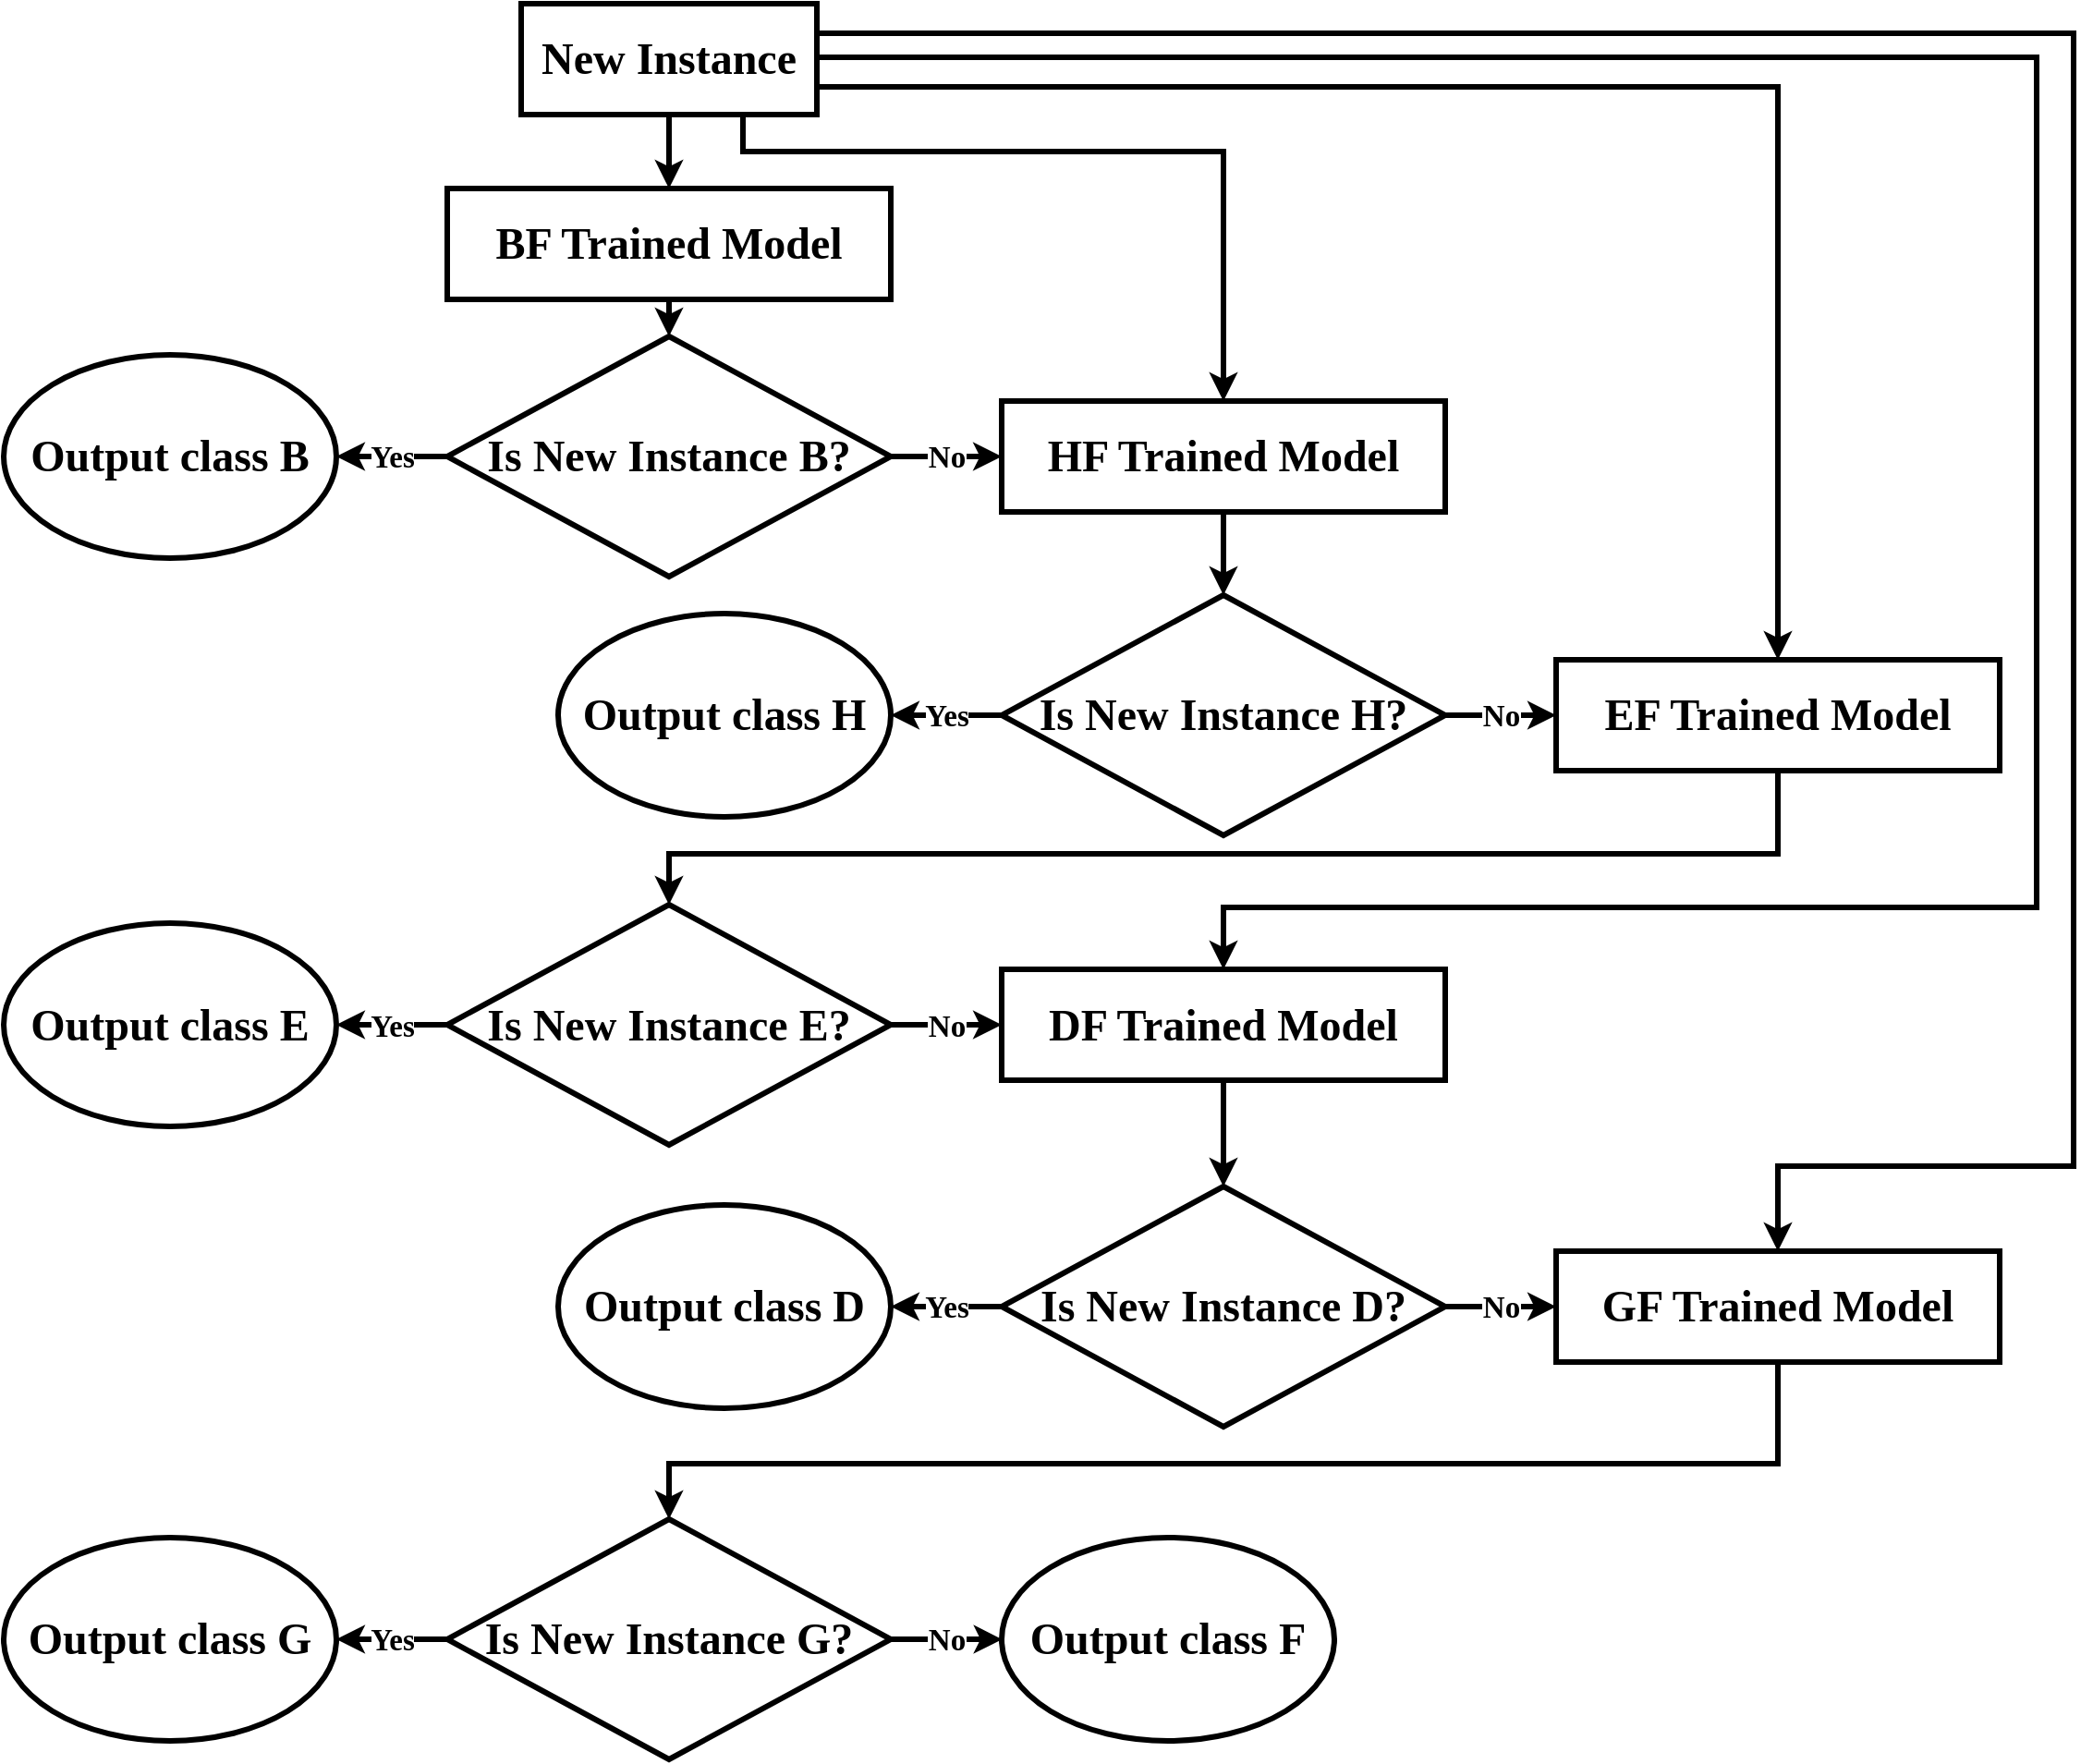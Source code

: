 <mxfile version="10.8.9" type="device"><diagram id="0d6g_CiXjt_Ojf0Guy9M" name="Page-1"><mxGraphModel dx="1412" dy="2026" grid="1" gridSize="10" guides="1" tooltips="1" connect="1" arrows="1" fold="1" page="1" pageScale="1" pageWidth="850" pageHeight="1100" math="0" shadow="0"><root><mxCell id="0"/><mxCell id="1" parent="0"/><mxCell id="7xRctPpUuuwP4QkDb6D5-7" style="edgeStyle=orthogonalEdgeStyle;rounded=0;orthogonalLoop=1;jettySize=auto;html=1;exitX=0.5;exitY=1;exitDx=0;exitDy=0;entryX=0.5;entryY=0;entryDx=0;entryDy=0;strokeWidth=3;" edge="1" parent="1" source="7xRctPpUuuwP4QkDb6D5-1" target="7xRctPpUuuwP4QkDb6D5-4"><mxGeometry relative="1" as="geometry"/></mxCell><mxCell id="7xRctPpUuuwP4QkDb6D5-1" value="&lt;h1&gt;&lt;font face=&quot;Times New Roman&quot;&gt;BF Trained Model&lt;/font&gt;&lt;/h1&gt;" style="rounded=0;whiteSpace=wrap;html=1;strokeWidth=3;" vertex="1" parent="1"><mxGeometry x="280" y="100" width="240" height="60" as="geometry"/></mxCell><mxCell id="7xRctPpUuuwP4QkDb6D5-8" style="edgeStyle=orthogonalEdgeStyle;rounded=0;orthogonalLoop=1;jettySize=auto;html=1;exitX=0.5;exitY=1;exitDx=0;exitDy=0;entryX=0.5;entryY=0;entryDx=0;entryDy=0;strokeWidth=3;" edge="1" parent="1" source="7xRctPpUuuwP4QkDb6D5-2" target="7xRctPpUuuwP4QkDb6D5-1"><mxGeometry relative="1" as="geometry"/></mxCell><mxCell id="7xRctPpUuuwP4QkDb6D5-42" style="edgeStyle=orthogonalEdgeStyle;rounded=0;orthogonalLoop=1;jettySize=auto;html=1;exitX=0.75;exitY=1;exitDx=0;exitDy=0;strokeWidth=3;" edge="1" parent="1" source="7xRctPpUuuwP4QkDb6D5-2" target="7xRctPpUuuwP4QkDb6D5-9"><mxGeometry relative="1" as="geometry"><Array as="points"><mxPoint x="440" y="80"/><mxPoint x="700" y="80"/></Array></mxGeometry></mxCell><mxCell id="7xRctPpUuuwP4QkDb6D5-43" style="edgeStyle=orthogonalEdgeStyle;rounded=0;orthogonalLoop=1;jettySize=auto;html=1;exitX=1;exitY=0.75;exitDx=0;exitDy=0;entryX=0.5;entryY=0;entryDx=0;entryDy=0;strokeWidth=3;" edge="1" parent="1" source="7xRctPpUuuwP4QkDb6D5-2" target="7xRctPpUuuwP4QkDb6D5-16"><mxGeometry relative="1" as="geometry"/></mxCell><mxCell id="7xRctPpUuuwP4QkDb6D5-44" style="edgeStyle=orthogonalEdgeStyle;rounded=0;orthogonalLoop=1;jettySize=auto;html=1;exitX=1;exitY=0.5;exitDx=0;exitDy=0;entryX=0.5;entryY=0;entryDx=0;entryDy=0;strokeWidth=3;" edge="1" parent="1" source="7xRctPpUuuwP4QkDb6D5-2" target="7xRctPpUuuwP4QkDb6D5-23"><mxGeometry relative="1" as="geometry"><Array as="points"><mxPoint x="1140" y="29"/><mxPoint x="1140" y="489"/><mxPoint x="700" y="489"/></Array></mxGeometry></mxCell><mxCell id="7xRctPpUuuwP4QkDb6D5-45" style="edgeStyle=orthogonalEdgeStyle;rounded=0;orthogonalLoop=1;jettySize=auto;html=1;exitX=1;exitY=0.25;exitDx=0;exitDy=0;entryX=0.5;entryY=0;entryDx=0;entryDy=0;strokeWidth=3;" edge="1" parent="1" source="7xRctPpUuuwP4QkDb6D5-2" target="7xRctPpUuuwP4QkDb6D5-29"><mxGeometry relative="1" as="geometry"><Array as="points"><mxPoint x="1160" y="16"/><mxPoint x="1160" y="629"/><mxPoint x="1000" y="629"/></Array></mxGeometry></mxCell><mxCell id="7xRctPpUuuwP4QkDb6D5-2" value="&lt;h1&gt;&lt;font face=&quot;Times New Roman&quot;&gt;New Instance&lt;/font&gt;&lt;/h1&gt;" style="rounded=0;whiteSpace=wrap;html=1;strokeWidth=3;" vertex="1" parent="1"><mxGeometry x="320" width="160" height="60" as="geometry"/></mxCell><mxCell id="7xRctPpUuuwP4QkDb6D5-3" value="&lt;h1&gt;&lt;font face=&quot;Times New Roman&quot;&gt;Output class B&lt;/font&gt;&lt;/h1&gt;" style="ellipse;whiteSpace=wrap;html=1;strokeWidth=3;" vertex="1" parent="1"><mxGeometry x="40" y="190" width="180" height="110" as="geometry"/></mxCell><mxCell id="7xRctPpUuuwP4QkDb6D5-6" value="&lt;h2&gt;&lt;font face=&quot;Times New Roman&quot;&gt;Yes&lt;/font&gt;&lt;/h2&gt;" style="edgeStyle=orthogonalEdgeStyle;rounded=0;orthogonalLoop=1;jettySize=auto;html=1;exitX=0;exitY=0.5;exitDx=0;exitDy=0;entryX=1;entryY=0.5;entryDx=0;entryDy=0;strokeWidth=3;" edge="1" parent="1" source="7xRctPpUuuwP4QkDb6D5-4" target="7xRctPpUuuwP4QkDb6D5-3"><mxGeometry relative="1" as="geometry"/></mxCell><mxCell id="7xRctPpUuuwP4QkDb6D5-10" value="&lt;h2&gt;&lt;font face=&quot;Times New Roman&quot;&gt;No&lt;/font&gt;&lt;/h2&gt;" style="edgeStyle=orthogonalEdgeStyle;rounded=0;orthogonalLoop=1;jettySize=auto;html=1;exitX=1;exitY=0.5;exitDx=0;exitDy=0;entryX=0;entryY=0.5;entryDx=0;entryDy=0;strokeWidth=3;" edge="1" parent="1" source="7xRctPpUuuwP4QkDb6D5-4" target="7xRctPpUuuwP4QkDb6D5-9"><mxGeometry relative="1" as="geometry"/></mxCell><mxCell id="7xRctPpUuuwP4QkDb6D5-4" value="&lt;h1&gt;&lt;font face=&quot;Times New Roman&quot;&gt;Is New Instance B?&lt;/font&gt;&lt;/h1&gt;" style="rhombus;whiteSpace=wrap;html=1;strokeWidth=3;" vertex="1" parent="1"><mxGeometry x="280" y="180" width="240" height="130" as="geometry"/></mxCell><mxCell id="7xRctPpUuuwP4QkDb6D5-17" style="edgeStyle=orthogonalEdgeStyle;rounded=0;orthogonalLoop=1;jettySize=auto;html=1;exitX=0.5;exitY=1;exitDx=0;exitDy=0;entryX=0.5;entryY=0;entryDx=0;entryDy=0;strokeWidth=3;" edge="1" parent="1" source="7xRctPpUuuwP4QkDb6D5-9" target="7xRctPpUuuwP4QkDb6D5-15"><mxGeometry relative="1" as="geometry"/></mxCell><mxCell id="7xRctPpUuuwP4QkDb6D5-9" value="&lt;h1&gt;&lt;font face=&quot;Times New Roman&quot;&gt;HF Trained Model&lt;/font&gt;&lt;/h1&gt;" style="rounded=0;whiteSpace=wrap;html=1;strokeWidth=3;" vertex="1" parent="1"><mxGeometry x="580" y="215" width="240" height="60" as="geometry"/></mxCell><mxCell id="7xRctPpUuuwP4QkDb6D5-12" value="&lt;h1&gt;&lt;font face=&quot;Times New Roman&quot;&gt;Output class H&lt;/font&gt;&lt;/h1&gt;" style="ellipse;whiteSpace=wrap;html=1;strokeWidth=3;" vertex="1" parent="1"><mxGeometry x="340" y="330" width="180" height="110" as="geometry"/></mxCell><mxCell id="7xRctPpUuuwP4QkDb6D5-13" value="&lt;h2&gt;&lt;font face=&quot;Times New Roman&quot;&gt;Yes&lt;/font&gt;&lt;/h2&gt;" style="edgeStyle=orthogonalEdgeStyle;rounded=0;orthogonalLoop=1;jettySize=auto;html=1;exitX=0;exitY=0.5;exitDx=0;exitDy=0;entryX=1;entryY=0.5;entryDx=0;entryDy=0;strokeWidth=3;" edge="1" parent="1" source="7xRctPpUuuwP4QkDb6D5-15" target="7xRctPpUuuwP4QkDb6D5-12"><mxGeometry relative="1" as="geometry"/></mxCell><mxCell id="7xRctPpUuuwP4QkDb6D5-14" value="&lt;h2&gt;&lt;font face=&quot;Times New Roman&quot;&gt;No&lt;/font&gt;&lt;/h2&gt;" style="edgeStyle=orthogonalEdgeStyle;rounded=0;orthogonalLoop=1;jettySize=auto;html=1;exitX=1;exitY=0.5;exitDx=0;exitDy=0;entryX=0;entryY=0.5;entryDx=0;entryDy=0;strokeWidth=3;" edge="1" parent="1" source="7xRctPpUuuwP4QkDb6D5-15" target="7xRctPpUuuwP4QkDb6D5-16"><mxGeometry relative="1" as="geometry"/></mxCell><mxCell id="7xRctPpUuuwP4QkDb6D5-15" value="&lt;h1&gt;&lt;font face=&quot;Times New Roman&quot;&gt;Is New Instance H?&lt;/font&gt;&lt;/h1&gt;" style="rhombus;whiteSpace=wrap;html=1;strokeWidth=3;" vertex="1" parent="1"><mxGeometry x="580" y="320" width="240" height="130" as="geometry"/></mxCell><mxCell id="7xRctPpUuuwP4QkDb6D5-34" style="edgeStyle=orthogonalEdgeStyle;rounded=0;orthogonalLoop=1;jettySize=auto;html=1;exitX=0.5;exitY=1;exitDx=0;exitDy=0;entryX=0.5;entryY=0;entryDx=0;entryDy=0;strokeWidth=3;" edge="1" parent="1" source="7xRctPpUuuwP4QkDb6D5-16" target="7xRctPpUuuwP4QkDb6D5-22"><mxGeometry relative="1" as="geometry"><Array as="points"><mxPoint x="1000" y="460"/><mxPoint x="400" y="460"/></Array></mxGeometry></mxCell><mxCell id="7xRctPpUuuwP4QkDb6D5-16" value="&lt;h1&gt;&lt;font face=&quot;Times New Roman&quot;&gt;EF Trained Model&lt;/font&gt;&lt;/h1&gt;" style="rounded=0;whiteSpace=wrap;html=1;strokeWidth=3;" vertex="1" parent="1"><mxGeometry x="880" y="355" width="240" height="60" as="geometry"/></mxCell><mxCell id="7xRctPpUuuwP4QkDb6D5-19" value="&lt;h1&gt;&lt;font face=&quot;Times New Roman&quot;&gt;Output class E&lt;/font&gt;&lt;/h1&gt;" style="ellipse;whiteSpace=wrap;html=1;strokeWidth=3;" vertex="1" parent="1"><mxGeometry x="40" y="497.5" width="180" height="110" as="geometry"/></mxCell><mxCell id="7xRctPpUuuwP4QkDb6D5-20" value="&lt;h2&gt;&lt;font face=&quot;Times New Roman&quot;&gt;Yes&lt;/font&gt;&lt;/h2&gt;" style="edgeStyle=orthogonalEdgeStyle;rounded=0;orthogonalLoop=1;jettySize=auto;html=1;exitX=0;exitY=0.5;exitDx=0;exitDy=0;entryX=1;entryY=0.5;entryDx=0;entryDy=0;strokeWidth=3;" edge="1" parent="1" source="7xRctPpUuuwP4QkDb6D5-22" target="7xRctPpUuuwP4QkDb6D5-19"><mxGeometry relative="1" as="geometry"/></mxCell><mxCell id="7xRctPpUuuwP4QkDb6D5-21" value="&lt;h2&gt;&lt;font face=&quot;Times New Roman&quot;&gt;No&lt;/font&gt;&lt;/h2&gt;" style="edgeStyle=orthogonalEdgeStyle;rounded=0;orthogonalLoop=1;jettySize=auto;html=1;exitX=1;exitY=0.5;exitDx=0;exitDy=0;entryX=0;entryY=0.5;entryDx=0;entryDy=0;strokeWidth=3;" edge="1" parent="1" source="7xRctPpUuuwP4QkDb6D5-22" target="7xRctPpUuuwP4QkDb6D5-23"><mxGeometry relative="1" as="geometry"/></mxCell><mxCell id="7xRctPpUuuwP4QkDb6D5-22" value="&lt;h1&gt;&lt;font face=&quot;Times New Roman&quot;&gt;Is New Instance E?&lt;/font&gt;&lt;/h1&gt;" style="rhombus;whiteSpace=wrap;html=1;strokeWidth=3;" vertex="1" parent="1"><mxGeometry x="280" y="487.5" width="240" height="130" as="geometry"/></mxCell><mxCell id="7xRctPpUuuwP4QkDb6D5-30" style="edgeStyle=orthogonalEdgeStyle;rounded=0;orthogonalLoop=1;jettySize=auto;html=1;exitX=0.5;exitY=1;exitDx=0;exitDy=0;strokeWidth=3;entryX=0.5;entryY=0;entryDx=0;entryDy=0;" edge="1" parent="1" source="7xRctPpUuuwP4QkDb6D5-23" target="7xRctPpUuuwP4QkDb6D5-28"><mxGeometry relative="1" as="geometry"><mxPoint x="700" y="630" as="targetPoint"/></mxGeometry></mxCell><mxCell id="7xRctPpUuuwP4QkDb6D5-23" value="&lt;h1&gt;&lt;font face=&quot;Times New Roman&quot;&gt;DF Trained Model&lt;/font&gt;&lt;/h1&gt;" style="rounded=0;whiteSpace=wrap;html=1;strokeWidth=3;" vertex="1" parent="1"><mxGeometry x="580" y="522.5" width="240" height="60" as="geometry"/></mxCell><mxCell id="7xRctPpUuuwP4QkDb6D5-25" value="&lt;h1&gt;&lt;font face=&quot;Times New Roman&quot;&gt;Output class D&lt;/font&gt;&lt;/h1&gt;" style="ellipse;whiteSpace=wrap;html=1;strokeWidth=3;" vertex="1" parent="1"><mxGeometry x="340" y="650" width="180" height="110" as="geometry"/></mxCell><mxCell id="7xRctPpUuuwP4QkDb6D5-26" value="&lt;h2&gt;&lt;font face=&quot;Times New Roman&quot;&gt;Yes&lt;/font&gt;&lt;/h2&gt;" style="edgeStyle=orthogonalEdgeStyle;rounded=0;orthogonalLoop=1;jettySize=auto;html=1;exitX=0;exitY=0.5;exitDx=0;exitDy=0;entryX=1;entryY=0.5;entryDx=0;entryDy=0;strokeWidth=3;" edge="1" parent="1" source="7xRctPpUuuwP4QkDb6D5-28" target="7xRctPpUuuwP4QkDb6D5-25"><mxGeometry relative="1" as="geometry"/></mxCell><mxCell id="7xRctPpUuuwP4QkDb6D5-27" value="&lt;h2&gt;&lt;font face=&quot;Times New Roman&quot;&gt;No&lt;/font&gt;&lt;/h2&gt;" style="edgeStyle=orthogonalEdgeStyle;rounded=0;orthogonalLoop=1;jettySize=auto;html=1;exitX=1;exitY=0.5;exitDx=0;exitDy=0;entryX=0;entryY=0.5;entryDx=0;entryDy=0;strokeWidth=3;" edge="1" parent="1" source="7xRctPpUuuwP4QkDb6D5-28" target="7xRctPpUuuwP4QkDb6D5-29"><mxGeometry relative="1" as="geometry"/></mxCell><mxCell id="7xRctPpUuuwP4QkDb6D5-28" value="&lt;h1&gt;&lt;font face=&quot;Times New Roman&quot;&gt;Is New Instance D?&lt;/font&gt;&lt;/h1&gt;" style="rhombus;whiteSpace=wrap;html=1;strokeWidth=3;" vertex="1" parent="1"><mxGeometry x="580" y="640" width="240" height="130" as="geometry"/></mxCell><mxCell id="7xRctPpUuuwP4QkDb6D5-40" style="edgeStyle=orthogonalEdgeStyle;rounded=0;orthogonalLoop=1;jettySize=auto;html=1;exitX=0.5;exitY=1;exitDx=0;exitDy=0;entryX=0.5;entryY=0;entryDx=0;entryDy=0;strokeWidth=3;" edge="1" parent="1" source="7xRctPpUuuwP4QkDb6D5-29" target="7xRctPpUuuwP4QkDb6D5-38"><mxGeometry relative="1" as="geometry"><Array as="points"><mxPoint x="1000" y="790"/><mxPoint x="400" y="790"/></Array></mxGeometry></mxCell><mxCell id="7xRctPpUuuwP4QkDb6D5-29" value="&lt;h1&gt;&lt;font face=&quot;Times New Roman&quot;&gt;GF Trained Model&lt;/font&gt;&lt;/h1&gt;" style="rounded=0;whiteSpace=wrap;html=1;strokeWidth=3;" vertex="1" parent="1"><mxGeometry x="880" y="675" width="240" height="60" as="geometry"/></mxCell><mxCell id="7xRctPpUuuwP4QkDb6D5-35" value="&lt;h1&gt;&lt;font face=&quot;Times New Roman&quot;&gt;Output class G&lt;/font&gt;&lt;/h1&gt;" style="ellipse;whiteSpace=wrap;html=1;strokeWidth=3;" vertex="1" parent="1"><mxGeometry x="40" y="830" width="180" height="110" as="geometry"/></mxCell><mxCell id="7xRctPpUuuwP4QkDb6D5-36" value="&lt;h2&gt;&lt;font face=&quot;Times New Roman&quot;&gt;Yes&lt;/font&gt;&lt;/h2&gt;" style="edgeStyle=orthogonalEdgeStyle;rounded=0;orthogonalLoop=1;jettySize=auto;html=1;exitX=0;exitY=0.5;exitDx=0;exitDy=0;entryX=1;entryY=0.5;entryDx=0;entryDy=0;strokeWidth=3;" edge="1" parent="1" source="7xRctPpUuuwP4QkDb6D5-38" target="7xRctPpUuuwP4QkDb6D5-35"><mxGeometry relative="1" as="geometry"/></mxCell><mxCell id="7xRctPpUuuwP4QkDb6D5-37" value="&lt;h2&gt;&lt;font face=&quot;Times New Roman&quot;&gt;No&lt;/font&gt;&lt;/h2&gt;" style="edgeStyle=orthogonalEdgeStyle;rounded=0;orthogonalLoop=1;jettySize=auto;html=1;exitX=1;exitY=0.5;exitDx=0;exitDy=0;entryX=0;entryY=0.5;entryDx=0;entryDy=0;strokeWidth=3;" edge="1" parent="1" source="7xRctPpUuuwP4QkDb6D5-38"><mxGeometry relative="1" as="geometry"><mxPoint x="580.308" y="885.077" as="targetPoint"/></mxGeometry></mxCell><mxCell id="7xRctPpUuuwP4QkDb6D5-38" value="&lt;h1&gt;&lt;font face=&quot;Times New Roman&quot;&gt;Is New Instance G?&lt;/font&gt;&lt;/h1&gt;" style="rhombus;whiteSpace=wrap;html=1;strokeWidth=3;" vertex="1" parent="1"><mxGeometry x="280" y="820" width="240" height="130" as="geometry"/></mxCell><mxCell id="7xRctPpUuuwP4QkDb6D5-41" value="&lt;h1&gt;&lt;font face=&quot;Times New Roman&quot;&gt;Output class F&lt;/font&gt;&lt;/h1&gt;" style="ellipse;whiteSpace=wrap;html=1;strokeWidth=3;" vertex="1" parent="1"><mxGeometry x="580" y="830" width="180" height="110" as="geometry"/></mxCell></root></mxGraphModel></diagram></mxfile>